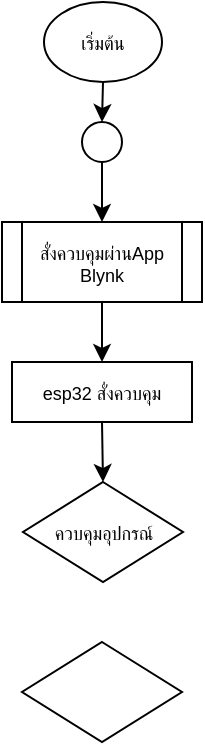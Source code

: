 <mxfile version="24.0.5" type="github">
  <diagram name="หน้า-1" id="D38iJYiWYoByJKxBrV8E">
    <mxGraphModel dx="955" dy="475" grid="1" gridSize="10" guides="1" tooltips="1" connect="1" arrows="1" fold="1" page="1" pageScale="1" pageWidth="827" pageHeight="1169" math="0" shadow="0">
      <root>
        <mxCell id="0" />
        <mxCell id="1" parent="0" />
        <mxCell id="itMPRGRReH19wazTR6ho-6" style="edgeStyle=orthogonalEdgeStyle;rounded=0;orthogonalLoop=1;jettySize=auto;html=1;exitX=0.5;exitY=1;exitDx=0;exitDy=0;entryX=0.5;entryY=0;entryDx=0;entryDy=0;" edge="1" parent="1" source="itMPRGRReH19wazTR6ho-1" target="itMPRGRReH19wazTR6ho-2">
          <mxGeometry relative="1" as="geometry" />
        </mxCell>
        <mxCell id="itMPRGRReH19wazTR6ho-1" value="&lt;font style=&quot;font-size: 9px;&quot;&gt;เริ่มต้น&lt;/font&gt;" style="ellipse;whiteSpace=wrap;html=1;" vertex="1" parent="1">
          <mxGeometry x="371" y="30" width="59" height="40" as="geometry" />
        </mxCell>
        <mxCell id="itMPRGRReH19wazTR6ho-9" style="edgeStyle=orthogonalEdgeStyle;rounded=0;orthogonalLoop=1;jettySize=auto;html=1;exitX=0.5;exitY=1;exitDx=0;exitDy=0;entryX=0.5;entryY=0;entryDx=0;entryDy=0;" edge="1" parent="1" source="itMPRGRReH19wazTR6ho-2" target="itMPRGRReH19wazTR6ho-3">
          <mxGeometry relative="1" as="geometry" />
        </mxCell>
        <mxCell id="itMPRGRReH19wazTR6ho-2" value="" style="ellipse;whiteSpace=wrap;html=1;aspect=fixed;" vertex="1" parent="1">
          <mxGeometry x="390" y="90" width="20" height="20" as="geometry" />
        </mxCell>
        <mxCell id="itMPRGRReH19wazTR6ho-11" style="edgeStyle=orthogonalEdgeStyle;rounded=0;orthogonalLoop=1;jettySize=auto;html=1;exitX=0.5;exitY=1;exitDx=0;exitDy=0;entryX=0.5;entryY=0;entryDx=0;entryDy=0;" edge="1" parent="1" source="itMPRGRReH19wazTR6ho-3" target="itMPRGRReH19wazTR6ho-10">
          <mxGeometry relative="1" as="geometry" />
        </mxCell>
        <mxCell id="itMPRGRReH19wazTR6ho-3" value="&lt;font style=&quot;font-size: 9px;&quot;&gt;สั่งควบคุมผ่านApp&lt;/font&gt;&lt;div style=&quot;font-size: 9px;&quot;&gt;&lt;font style=&quot;font-size: 9px;&quot;&gt;Blynk&lt;/font&gt;&lt;/div&gt;" style="shape=process;whiteSpace=wrap;html=1;backgroundOutline=1;" vertex="1" parent="1">
          <mxGeometry x="350" y="140" width="100" height="40" as="geometry" />
        </mxCell>
        <mxCell id="itMPRGRReH19wazTR6ho-15" style="edgeStyle=orthogonalEdgeStyle;rounded=0;orthogonalLoop=1;jettySize=auto;html=1;exitX=0.5;exitY=1;exitDx=0;exitDy=0;entryX=0.5;entryY=0;entryDx=0;entryDy=0;" edge="1" parent="1" source="itMPRGRReH19wazTR6ho-10" target="itMPRGRReH19wazTR6ho-12">
          <mxGeometry relative="1" as="geometry" />
        </mxCell>
        <mxCell id="itMPRGRReH19wazTR6ho-10" value="&lt;font style=&quot;font-size: 9px;&quot;&gt;esp32 สั่งควบคุม&lt;/font&gt;" style="rounded=0;whiteSpace=wrap;html=1;" vertex="1" parent="1">
          <mxGeometry x="355" y="210" width="90" height="30" as="geometry" />
        </mxCell>
        <mxCell id="itMPRGRReH19wazTR6ho-12" value="&lt;font style=&quot;font-size: 9px;&quot;&gt;ควบคุมอุปกรณ์&lt;/font&gt;" style="rhombus;whiteSpace=wrap;html=1;" vertex="1" parent="1">
          <mxGeometry x="360.5" y="270" width="80" height="50" as="geometry" />
        </mxCell>
        <mxCell id="itMPRGRReH19wazTR6ho-16" value="" style="rhombus;whiteSpace=wrap;html=1;" vertex="1" parent="1">
          <mxGeometry x="360" y="350" width="80" height="50" as="geometry" />
        </mxCell>
      </root>
    </mxGraphModel>
  </diagram>
</mxfile>
